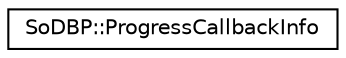 digraph "Graphical Class Hierarchy"
{
 // LATEX_PDF_SIZE
  edge [fontname="Helvetica",fontsize="10",labelfontname="Helvetica",labelfontsize="10"];
  node [fontname="Helvetica",fontsize="10",shape=record];
  rankdir="LR";
  Node0 [label="SoDBP::ProgressCallbackInfo",height=0.2,width=0.4,color="black", fillcolor="white", style="filled",URL="$structSoDBP_1_1ProgressCallbackInfo.html",tooltip=" "];
}

